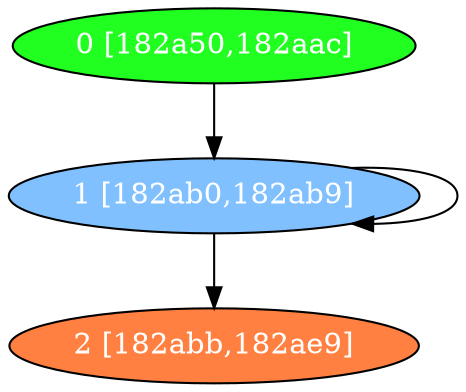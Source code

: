 diGraph libnss3{
	libnss3_0  [style=filled fillcolor="#20FF20" fontcolor="#ffffff" shape=oval label="0 [182a50,182aac]"]
	libnss3_1  [style=filled fillcolor="#80C0FF" fontcolor="#ffffff" shape=oval label="1 [182ab0,182ab9]"]
	libnss3_2  [style=filled fillcolor="#FF8040" fontcolor="#ffffff" shape=oval label="2 [182abb,182ae9]"]

	libnss3_0 -> libnss3_1
	libnss3_1 -> libnss3_1
	libnss3_1 -> libnss3_2
}